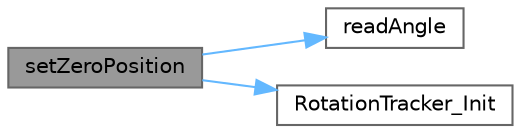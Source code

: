 digraph "setZeroPosition"
{
 // LATEX_PDF_SIZE
  bgcolor="transparent";
  edge [fontname=Helvetica,fontsize=10,labelfontname=Helvetica,labelfontsize=10];
  node [fontname=Helvetica,fontsize=10,shape=box,height=0.2,width=0.4];
  rankdir="LR";
  Node1 [id="Node000001",label="setZeroPosition",height=0.2,width=0.4,color="gray40", fillcolor="grey60", style="filled", fontcolor="black",tooltip="Sets the zero position of the absolute encoder."];
  Node1 -> Node2 [id="edge1_Node000001_Node000002",color="steelblue1",style="solid",tooltip=" "];
  Node2 [id="Node000002",label="readAngle",height=0.2,width=0.4,color="grey40", fillcolor="white", style="filled",URL="$i2c_sensor_lib_8cpp.html#a7c24d524c68fa9b181991e4792bb3fa9",tooltip="Reads the current angle from the sensor."];
  Node1 -> Node3 [id="edge2_Node000001_Node000003",color="steelblue1",style="solid",tooltip=" "];
  Node3 [id="Node000003",label="RotationTracker_Init",height=0.2,width=0.4,color="grey40", fillcolor="white", style="filled",URL="$i2c_sensor_lib_8cpp.html#ae79b86ec4e6c660874100295b89e6055",tooltip="Initializes the rotation tracker."];
}
